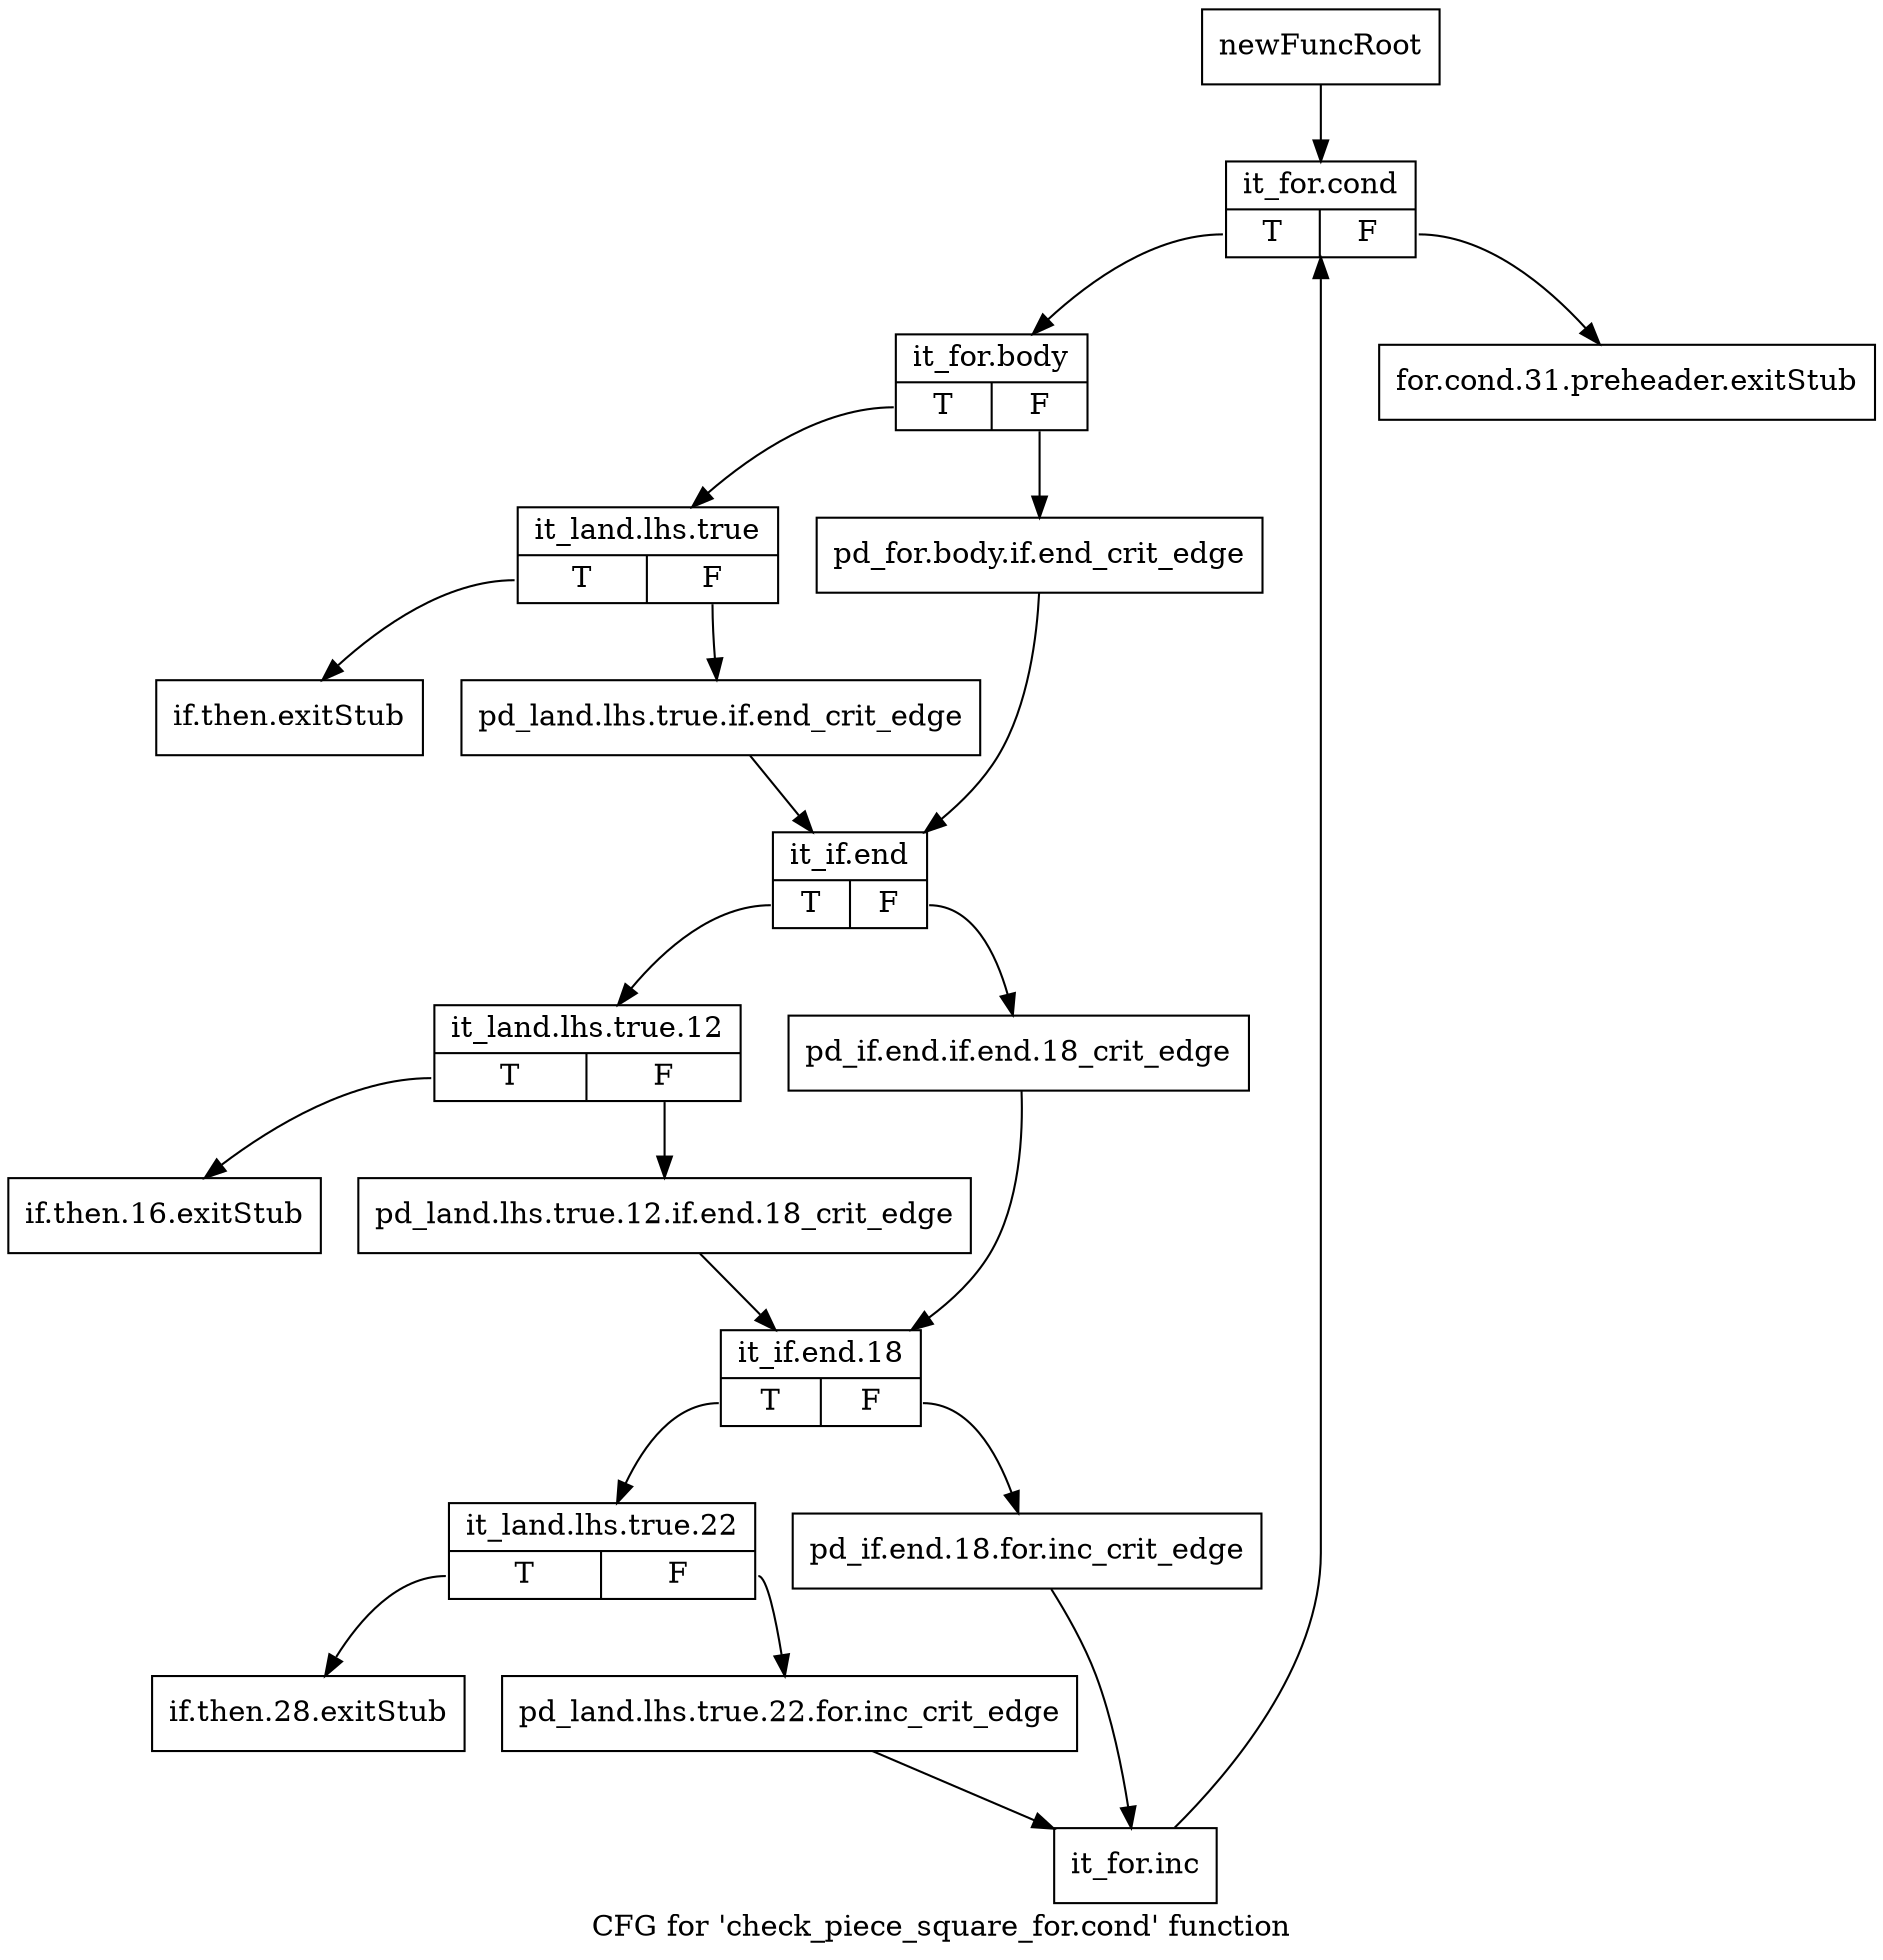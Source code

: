 digraph "CFG for 'check_piece_square_for.cond' function" {
	label="CFG for 'check_piece_square_for.cond' function";

	Node0x11ffca0 [shape=record,label="{newFuncRoot}"];
	Node0x11ffca0 -> Node0x11ffe30;
	Node0x11ffcf0 [shape=record,label="{for.cond.31.preheader.exitStub}"];
	Node0x11ffd40 [shape=record,label="{if.then.exitStub}"];
	Node0x11ffd90 [shape=record,label="{if.then.16.exitStub}"];
	Node0x11ffde0 [shape=record,label="{if.then.28.exitStub}"];
	Node0x11ffe30 [shape=record,label="{it_for.cond|{<s0>T|<s1>F}}"];
	Node0x11ffe30:s0 -> Node0x1200790;
	Node0x11ffe30:s1 -> Node0x11ffcf0;
	Node0x1200790 [shape=record,label="{it_for.body|{<s0>T|<s1>F}}"];
	Node0x1200790:s0 -> Node0x1200830;
	Node0x1200790:s1 -> Node0x12007e0;
	Node0x12007e0 [shape=record,label="{pd_for.body.if.end_crit_edge}"];
	Node0x12007e0 -> Node0x12008d0;
	Node0x1200830 [shape=record,label="{it_land.lhs.true|{<s0>T|<s1>F}}"];
	Node0x1200830:s0 -> Node0x11ffd40;
	Node0x1200830:s1 -> Node0x1200880;
	Node0x1200880 [shape=record,label="{pd_land.lhs.true.if.end_crit_edge}"];
	Node0x1200880 -> Node0x12008d0;
	Node0x12008d0 [shape=record,label="{it_if.end|{<s0>T|<s1>F}}"];
	Node0x12008d0:s0 -> Node0x1200970;
	Node0x12008d0:s1 -> Node0x1200920;
	Node0x1200920 [shape=record,label="{pd_if.end.if.end.18_crit_edge}"];
	Node0x1200920 -> Node0x1200a10;
	Node0x1200970 [shape=record,label="{it_land.lhs.true.12|{<s0>T|<s1>F}}"];
	Node0x1200970:s0 -> Node0x11ffd90;
	Node0x1200970:s1 -> Node0x12009c0;
	Node0x12009c0 [shape=record,label="{pd_land.lhs.true.12.if.end.18_crit_edge}"];
	Node0x12009c0 -> Node0x1200a10;
	Node0x1200a10 [shape=record,label="{it_if.end.18|{<s0>T|<s1>F}}"];
	Node0x1200a10:s0 -> Node0x1200ab0;
	Node0x1200a10:s1 -> Node0x1200a60;
	Node0x1200a60 [shape=record,label="{pd_if.end.18.for.inc_crit_edge}"];
	Node0x1200a60 -> Node0x1200b50;
	Node0x1200ab0 [shape=record,label="{it_land.lhs.true.22|{<s0>T|<s1>F}}"];
	Node0x1200ab0:s0 -> Node0x11ffde0;
	Node0x1200ab0:s1 -> Node0x1200b00;
	Node0x1200b00 [shape=record,label="{pd_land.lhs.true.22.for.inc_crit_edge}"];
	Node0x1200b00 -> Node0x1200b50;
	Node0x1200b50 [shape=record,label="{it_for.inc}"];
	Node0x1200b50 -> Node0x11ffe30;
}
